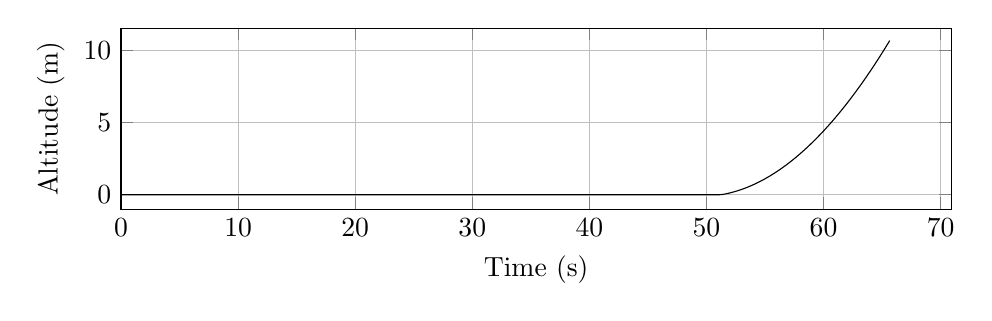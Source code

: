 %Altitude_evolution
\begin{tikzpicture}

\begin{axis}[
width=\textwidth,
height=0.32\textwidth,
scaled ticks=false, tick label style={/pgf/number format/fixed},
xmin=0.0,
xmax=70.908,
xlabel={Time (s)},
xmajorgrids,
ymin=-1.0,
ymax=11.521,
ylabel={Altitude (m)},
ymajorgrids,
legend style={at={(1.03,0.5)},anchor=west,draw=black,fill=white,legend cell align=left}
]

\addplot [
color=black,
solid
]
table[row sep=crcr]{
10.0E-5	0.0\\
4.717E-4	0.0\\
0.001	0.0\\
0.003	0.0\\
0.006	0.0\\
0.011	0.0\\
0.017	0.0\\
0.022	0.0\\
0.028	0.0\\
0.034	0.0\\
0.04	0.0\\
0.046	0.0\\
0.052	0.0\\
0.058	0.0\\
0.064	0.0\\
0.07	0.0\\
0.076	0.0\\
0.082	0.0\\
0.088	0.0\\
0.094	0.0\\
0.099	0.0\\
0.105	0.0\\
0.111	0.0\\
0.117	0.0\\
0.123	0.0\\
0.129	0.0\\
0.135	0.0\\
0.141	0.0\\
0.148	0.0\\
0.153	0.0\\
0.16	0.0\\
0.166	0.0\\
0.172	0.0\\
0.178	0.0\\
0.184	0.0\\
0.19	0.0\\
0.196	0.0\\
0.202	0.0\\
0.208	0.0\\
0.214	0.0\\
0.22	0.0\\
0.226	0.0\\
0.232	0.0\\
0.238	0.0\\
0.245	0.0\\
0.251	0.0\\
0.257	0.0\\
0.263	0.0\\
0.269	0.0\\
0.275	0.0\\
0.281	0.0\\
0.287	0.0\\
0.294	0.0\\
0.3	0.0\\
0.306	0.0\\
0.312	0.0\\
0.318	0.0\\
0.324	0.0\\
0.33	0.0\\
0.336	0.0\\
0.343	0.0\\
0.349	0.0\\
0.355	0.0\\
0.361	0.0\\
0.368	0.0\\
0.374	0.0\\
0.38	0.0\\
0.386	0.0\\
0.392	0.0\\
0.399	0.0\\
0.405	0.0\\
0.411	0.0\\
0.418	0.0\\
0.424	0.0\\
0.43	0.0\\
0.436	0.0\\
0.442	0.0\\
0.449	0.0\\
0.455	0.0\\
0.461	0.0\\
0.468	0.0\\
0.474	0.0\\
0.48	0.0\\
0.487	0.0\\
0.493	0.0\\
0.499	0.0\\
0.505	0.0\\
0.512	0.0\\
0.518	0.0\\
0.525	0.0\\
0.531	0.0\\
0.537	0.0\\
0.544	0.0\\
0.55	0.0\\
0.557	0.0\\
0.563	0.0\\
0.57	0.0\\
0.576	0.0\\
0.583	0.0\\
0.589	0.0\\
0.595	0.0\\
0.602	0.0\\
0.609	0.0\\
0.615	0.0\\
0.622	0.0\\
0.628	0.0\\
0.634	0.0\\
0.641	0.0\\
0.647	0.0\\
0.654	0.0\\
0.661	0.0\\
0.667	0.0\\
0.674	0.0\\
0.68	0.0\\
0.687	0.0\\
0.694	0.0\\
0.7	0.0\\
0.707	0.0\\
0.714	0.0\\
0.72	0.0\\
0.727	0.0\\
0.734	0.0\\
0.74	0.0\\
0.747	0.0\\
0.754	0.0\\
0.761	0.0\\
0.767	0.0\\
0.774	0.0\\
0.781	0.0\\
0.788	0.0\\
0.794	0.0\\
0.801	0.0\\
0.808	0.0\\
0.815	0.0\\
0.822	0.0\\
0.829	0.0\\
0.836	0.0\\
0.842	0.0\\
0.849	0.0\\
0.856	0.0\\
0.863	0.0\\
0.87	0.0\\
0.877	0.0\\
0.883	0.0\\
0.89	0.0\\
0.897	0.0\\
0.904	0.0\\
0.911	0.0\\
0.918	0.0\\
0.925	0.0\\
0.932	0.0\\
0.939	0.0\\
0.946	0.0\\
0.953	0.0\\
0.96	0.0\\
0.967	0.0\\
0.974	0.0\\
0.981	0.0\\
0.988	0.0\\
0.995	0.0\\
1.002	0.0\\
1.01	0.0\\
1.017	0.0\\
1.024	0.0\\
1.031	0.0\\
1.039	0.0\\
1.045	0.0\\
1.052	0.0\\
1.06	0.0\\
1.067	0.0\\
1.074	0.0\\
1.081	0.0\\
1.088	0.0\\
1.095	0.0\\
1.103	0.0\\
1.11	0.0\\
1.117	0.0\\
1.124	0.0\\
1.132	0.0\\
1.139	0.0\\
1.147	0.0\\
1.154	0.0\\
1.161	0.0\\
1.169	0.0\\
1.176	0.0\\
1.184	0.0\\
1.191	0.0\\
1.199	0.0\\
1.206	0.0\\
1.214	0.0\\
1.221	0.0\\
1.228	0.0\\
1.236	0.0\\
1.243	0.0\\
1.251	0.0\\
1.259	0.0\\
1.266	0.0\\
1.274	0.0\\
1.281	0.0\\
1.289	0.0\\
1.297	0.0\\
1.305	0.0\\
1.312	0.0\\
1.32	0.0\\
1.328	0.0\\
1.335	0.0\\
1.343	0.0\\
1.351	0.0\\
1.359	0.0\\
1.366	0.0\\
1.374	0.0\\
1.382	0.0\\
1.389	0.0\\
1.397	0.0\\
1.405	0.0\\
1.413	0.0\\
1.421	0.0\\
1.428	0.0\\
1.436	0.0\\
1.444	0.0\\
1.452	0.0\\
1.46	0.0\\
1.468	0.0\\
1.475	0.0\\
1.483	0.0\\
1.491	0.0\\
1.499	0.0\\
1.507	0.0\\
1.515	0.0\\
1.523	0.0\\
1.531	0.0\\
1.539	0.0\\
1.547	0.0\\
1.555	0.0\\
1.563	0.0\\
1.571	0.0\\
1.58	0.0\\
1.588	0.0\\
1.596	0.0\\
1.604	0.0\\
1.612	0.0\\
1.62	0.0\\
1.628	0.0\\
1.636	0.0\\
1.645	0.0\\
1.653	0.0\\
1.661	0.0\\
1.67	0.0\\
1.678	0.0\\
1.686	0.0\\
1.695	0.0\\
1.703	0.0\\
1.711	0.0\\
1.72	0.0\\
1.728	0.0\\
1.736	0.0\\
1.745	0.0\\
1.753	0.0\\
1.761	0.0\\
1.77	0.0\\
1.778	0.0\\
1.787	0.0\\
1.795	0.0\\
1.804	0.0\\
1.812	0.0\\
1.821	0.0\\
1.829	0.0\\
1.838	0.0\\
1.846	0.0\\
1.855	0.0\\
1.864	0.0\\
1.872	0.0\\
1.881	0.0\\
1.889	0.0\\
1.898	0.0\\
1.907	0.0\\
1.915	0.0\\
1.924	0.0\\
1.932	0.0\\
1.941	0.0\\
1.95	0.0\\
1.958	0.0\\
1.967	0.0\\
1.976	0.0\\
1.984	0.0\\
1.993	0.0\\
2.002	0.0\\
2.011	0.0\\
2.02	0.0\\
2.029	0.0\\
2.037	0.0\\
2.046	0.0\\
2.055	0.0\\
2.064	0.0\\
2.073	0.0\\
2.082	0.0\\
2.091	0.0\\
2.099	0.0\\
2.108	0.0\\
2.117	0.0\\
2.126	0.0\\
2.135	0.0\\
2.144	0.0\\
2.153	0.0\\
2.162	0.0\\
2.171	0.0\\
2.18	0.0\\
2.19	0.0\\
2.199	0.0\\
2.208	0.0\\
2.217	0.0\\
2.226	0.0\\
2.235	0.0\\
2.244	0.0\\
2.253	0.0\\
2.263	0.0\\
2.272	0.0\\
2.281	0.0\\
2.29	0.0\\
2.299	0.0\\
2.309	0.0\\
2.318	0.0\\
2.327	0.0\\
2.337	0.0\\
2.346	0.0\\
2.355	0.0\\
2.365	0.0\\
2.374	0.0\\
2.384	0.0\\
2.393	0.0\\
2.403	0.0\\
2.412	0.0\\
2.422	0.0\\
2.431	0.0\\
2.441	0.0\\
2.45	0.0\\
2.46	0.0\\
2.469	0.0\\
2.479	0.0\\
2.488	0.0\\
2.498	0.0\\
2.508	0.0\\
2.517	0.0\\
2.527	0.0\\
2.537	0.0\\
2.546	0.0\\
2.556	0.0\\
2.566	0.0\\
2.575	0.0\\
2.585	0.0\\
2.595	0.0\\
2.604	0.0\\
2.614	0.0\\
2.624	0.0\\
2.634	0.0\\
2.643	0.0\\
2.653	0.0\\
2.663	0.0\\
2.673	0.0\\
2.683	0.0\\
2.693	0.0\\
2.703	0.0\\
2.713	0.0\\
2.723	0.0\\
2.733	0.0\\
2.742	0.0\\
2.752	0.0\\
2.762	0.0\\
2.772	0.0\\
2.782	0.0\\
2.792	0.0\\
2.803	0.0\\
2.813	0.0\\
2.823	0.0\\
2.833	0.0\\
2.843	0.0\\
2.853	0.0\\
2.864	0.0\\
2.874	0.0\\
2.884	0.0\\
2.894	0.0\\
2.904	0.0\\
2.915	0.0\\
2.925	0.0\\
2.935	0.0\\
2.945	0.0\\
2.955	0.0\\
2.966	0.0\\
2.976	0.0\\
2.986	0.0\\
2.997	0.0\\
3.007	0.0\\
3.017	0.0\\
3.028	0.0\\
3.038	0.0\\
3.048	0.0\\
3.059	0.0\\
3.069	0.0\\
3.08	0.0\\
3.09	0.0\\
3.1	0.0\\
3.111	0.0\\
3.121	0.0\\
3.132	0.0\\
3.142	0.0\\
3.153	0.0\\
3.163	0.0\\
3.174	0.0\\
3.184	0.0\\
3.195	0.0\\
3.206	0.0\\
3.217	0.0\\
3.227	0.0\\
3.238	0.0\\
3.249	0.0\\
3.26	0.0\\
3.27	0.0\\
3.281	0.0\\
3.292	0.0\\
3.302	0.0\\
3.313	0.0\\
3.324	0.0\\
3.335	0.0\\
3.346	0.0\\
3.357	0.0\\
3.367	0.0\\
3.378	0.0\\
3.389	0.0\\
3.4	0.0\\
3.411	0.0\\
3.421	0.0\\
3.432	0.0\\
3.443	0.0\\
3.454	0.0\\
3.465	0.0\\
3.476	0.0\\
3.487	0.0\\
3.498	0.0\\
3.509	0.0\\
3.52	0.0\\
3.532	0.0\\
3.543	0.0\\
3.554	0.0\\
3.565	0.0\\
3.576	0.0\\
3.587	0.0\\
3.598	0.0\\
3.61	0.0\\
3.621	0.0\\
3.632	0.0\\
3.643	0.0\\
3.655	0.0\\
3.666	0.0\\
3.678	0.0\\
3.689	0.0\\
3.7	0.0\\
3.712	0.0\\
3.723	0.0\\
3.734	0.0\\
3.746	0.0\\
3.757	0.0\\
3.768	0.0\\
3.78	0.0\\
3.791	0.0\\
3.803	0.0\\
3.814	0.0\\
3.826	0.0\\
3.837	0.0\\
3.849	0.0\\
3.86	0.0\\
3.872	0.0\\
3.883	0.0\\
3.895	0.0\\
3.907	0.0\\
3.918	0.0\\
3.93	0.0\\
3.941	0.0\\
3.953	0.0\\
3.964	0.0\\
3.976	0.0\\
3.987	0.0\\
3.999	0.0\\
4.01	0.0\\
4.022	0.0\\
4.033	0.0\\
4.045	0.0\\
4.057	0.0\\
4.068	0.0\\
4.08	0.0\\
4.092	0.0\\
4.104	0.0\\
4.115	0.0\\
4.127	0.0\\
4.139	0.0\\
4.15	0.0\\
4.162	0.0\\
4.174	0.0\\
4.186	0.0\\
4.197	0.0\\
4.209	0.0\\
4.221	0.0\\
4.232	0.0\\
4.244	0.0\\
4.256	0.0\\
4.268	0.0\\
4.279	0.0\\
4.291	0.0\\
4.303	0.0\\
4.315	0.0\\
4.327	0.0\\
4.338	0.0\\
4.35	0.0\\
4.362	0.0\\
4.374	0.0\\
4.385	0.0\\
4.397	0.0\\
4.4	0.0\\
4.401	0.0\\
4.402	0.0\\
4.404	0.0\\
4.405	0.0\\
4.405	0.0\\
4.405	0.0\\
4.405	0.0\\
4.405	0.0\\
4.406	0.0\\
4.408	0.0\\
4.414	0.0\\
4.425	0.0\\
4.436	0.0\\
4.447	0.0\\
4.458	0.0\\
4.469	0.0\\
4.48	0.0\\
4.491	0.0\\
4.502	0.0\\
4.513	0.0\\
4.524	0.0\\
4.535	0.0\\
4.547	0.0\\
4.558	0.0\\
4.569	0.0\\
4.58	0.0\\
4.591	0.0\\
4.603	0.0\\
4.614	0.0\\
4.625	0.0\\
4.637	0.0\\
4.648	0.0\\
4.659	0.0\\
4.671	0.0\\
4.682	0.0\\
4.693	0.0\\
4.705	0.0\\
4.716	0.0\\
4.728	0.0\\
4.739	0.0\\
4.751	0.0\\
4.762	0.0\\
4.773	0.0\\
4.785	0.0\\
4.796	0.0\\
4.808	0.0\\
4.82	0.0\\
4.831	0.0\\
4.843	0.0\\
4.854	0.0\\
4.866	0.0\\
4.878	0.0\\
4.889	0.0\\
4.901	0.0\\
4.913	0.0\\
4.924	0.0\\
4.936	0.0\\
4.948	0.0\\
4.96	0.0\\
4.972	0.0\\
4.983	0.0\\
4.995	0.0\\
5.007	0.0\\
5.019	0.0\\
5.031	0.0\\
5.042	0.0\\
5.054	0.0\\
5.066	0.0\\
5.078	0.0\\
5.09	0.0\\
5.102	0.0\\
5.114	0.0\\
5.126	0.0\\
5.138	0.0\\
5.15	0.0\\
5.162	0.0\\
5.174	0.0\\
5.186	0.0\\
5.198	0.0\\
5.21	0.0\\
5.222	0.0\\
5.234	0.0\\
5.245	0.0\\
5.257	0.0\\
5.269	0.0\\
5.282	0.0\\
5.294	0.0\\
5.306	0.0\\
5.318	0.0\\
5.33	0.0\\
5.342	0.0\\
5.354	0.0\\
5.366	0.0\\
5.378	0.0\\
5.39	0.0\\
5.402	0.0\\
5.415	0.0\\
5.427	0.0\\
5.439	0.0\\
5.451	0.0\\
5.463	0.0\\
5.475	0.0\\
5.487	0.0\\
5.5	0.0\\
5.512	0.0\\
5.524	0.0\\
5.536	0.0\\
5.548	0.0\\
5.56	0.0\\
5.573	0.0\\
5.585	0.0\\
5.597	0.0\\
5.609	0.0\\
5.622	0.0\\
5.634	0.0\\
5.646	0.0\\
5.658	0.0\\
5.67	0.0\\
5.683	0.0\\
5.695	0.0\\
5.707	0.0\\
5.719	0.0\\
5.732	0.0\\
5.744	0.0\\
5.756	0.0\\
5.768	0.0\\
5.781	0.0\\
5.793	0.0\\
5.805	0.0\\
5.817	0.0\\
5.83	0.0\\
5.842	0.0\\
5.854	0.0\\
5.866	0.0\\
5.879	0.0\\
5.891	0.0\\
5.903	0.0\\
5.915	0.0\\
5.928	0.0\\
5.94	0.0\\
5.953	0.0\\
5.965	0.0\\
5.977	0.0\\
5.99	0.0\\
6.002	0.0\\
6.014	0.0\\
6.027	0.0\\
6.039	0.0\\
6.051	0.0\\
6.064	0.0\\
6.076	0.0\\
6.088	0.0\\
6.101	0.0\\
6.113	0.0\\
6.126	0.0\\
6.138	0.0\\
6.15	0.0\\
6.163	0.0\\
6.175	0.0\\
6.188	0.0\\
6.2	0.0\\
6.212	0.0\\
6.225	0.0\\
6.237	0.0\\
6.25	0.0\\
6.262	0.0\\
6.274	0.0\\
6.287	0.0\\
6.299	0.0\\
6.312	0.0\\
6.324	0.0\\
6.337	0.0\\
6.349	0.0\\
6.362	0.0\\
6.374	0.0\\
6.387	0.0\\
6.399	0.0\\
6.412	0.0\\
6.424	0.0\\
6.437	0.0\\
6.449	0.0\\
6.462	0.0\\
6.474	0.0\\
6.487	0.0\\
6.5	0.0\\
6.512	0.0\\
6.525	0.0\\
6.538	0.0\\
6.55	0.0\\
6.563	0.0\\
6.576	0.0\\
6.588	0.0\\
6.601	0.0\\
6.614	0.0\\
6.626	0.0\\
6.639	0.0\\
6.652	0.0\\
6.664	0.0\\
6.677	0.0\\
6.69	0.0\\
6.703	0.0\\
6.716	0.0\\
6.728	0.0\\
6.741	0.0\\
6.754	0.0\\
6.767	0.0\\
6.779	0.0\\
6.792	0.0\\
6.805	0.0\\
6.818	0.0\\
6.831	0.0\\
6.844	0.0\\
6.856	0.0\\
6.869	0.0\\
6.882	0.0\\
6.895	0.0\\
6.908	0.0\\
6.921	0.0\\
6.933	0.0\\
6.946	0.0\\
6.96	0.0\\
6.972	0.0\\
6.986	0.0\\
6.999	0.0\\
7.012	0.0\\
7.025	0.0\\
7.038	0.0\\
7.051	0.0\\
7.064	0.0\\
7.077	0.0\\
7.09	0.0\\
7.103	0.0\\
7.116	0.0\\
7.129	0.0\\
7.143	0.0\\
7.156	0.0\\
7.169	0.0\\
7.182	0.0\\
7.195	0.0\\
7.209	0.0\\
7.222	0.0\\
7.235	0.0\\
7.249	0.0\\
7.262	0.0\\
7.275	0.0\\
7.289	0.0\\
7.302	0.0\\
7.315	0.0\\
7.329	0.0\\
7.342	0.0\\
7.356	0.0\\
7.369	0.0\\
7.383	0.0\\
7.396	0.0\\
7.41	0.0\\
7.423	0.0\\
7.437	0.0\\
7.45	0.0\\
7.463	0.0\\
7.477	0.0\\
7.491	0.0\\
7.505	0.0\\
7.518	0.0\\
7.532	0.0\\
7.546	0.0\\
7.56	0.0\\
7.573	0.0\\
7.587	0.0\\
7.601	0.0\\
7.615	0.0\\
7.629	0.0\\
7.643	0.0\\
7.656	0.0\\
7.67	0.0\\
7.684	0.0\\
7.698	0.0\\
7.713	0.0\\
7.727	0.0\\
7.741	0.0\\
7.755	0.0\\
7.769	0.0\\
7.783	0.0\\
7.797	0.0\\
7.811	0.0\\
7.826	0.0\\
7.84	0.0\\
7.854	0.0\\
7.869	0.0\\
7.883	0.0\\
7.898	0.0\\
7.912	0.0\\
7.927	0.0\\
7.941	0.0\\
7.956	0.0\\
7.97	0.0\\
7.985	0.0\\
7.999	0.0\\
8.014	0.0\\
8.029	0.0\\
8.043	0.0\\
8.058	0.0\\
8.073	0.0\\
8.088	0.0\\
8.103	0.0\\
8.118	0.0\\
8.133	0.0\\
8.148	0.0\\
8.162	0.0\\
8.178	0.0\\
8.193	0.0\\
8.208	0.0\\
8.223	0.0\\
8.238	0.0\\
8.253	0.0\\
8.268	0.0\\
8.283	0.0\\
8.299	0.0\\
8.314	0.0\\
8.329	0.0\\
8.344	0.0\\
8.36	0.0\\
8.376	0.0\\
8.391	0.0\\
8.406	0.0\\
8.422	0.0\\
8.437	0.0\\
8.452	0.0\\
8.468	0.0\\
8.483	0.0\\
8.499	0.0\\
8.514	0.0\\
8.53	0.0\\
8.545	0.0\\
8.561	0.0\\
8.576	0.0\\
8.591	0.0\\
8.607	0.0\\
8.622	0.0\\
8.637	0.0\\
8.653	0.0\\
8.668	0.0\\
8.683	0.0\\
8.699	0.0\\
8.714	0.0\\
8.729	0.0\\
8.744	0.0\\
8.76	0.0\\
8.775	0.0\\
8.79	0.0\\
8.805	0.0\\
8.82	0.0\\
8.835	0.0\\
8.85	0.0\\
8.865	0.0\\
8.88	0.0\\
8.895	0.0\\
8.91	0.0\\
8.925	0.0\\
8.939	0.0\\
8.954	0.0\\
8.969	0.0\\
8.984	0.0\\
8.998	0.0\\
9.013	0.0\\
9.027	0.0\\
9.042	0.0\\
9.056	0.0\\
9.057	0.0\\
9.057	0.0\\
9.058	0.0\\
9.058	0.0\\
9.058	0.0\\
9.059	0.0\\
9.06	0.0\\
9.061	0.0\\
9.067	0.0\\
9.079	0.0\\
9.092	0.0\\
9.105	0.0\\
9.118	0.0\\
9.131	0.0\\
9.144	0.0\\
9.157	0.0\\
9.171	0.0\\
9.184	0.0\\
9.197	0.0\\
9.211	0.0\\
9.224	0.0\\
9.238	0.0\\
9.251	0.0\\
9.265	0.0\\
9.279	0.0\\
9.292	0.0\\
9.306	0.0\\
9.32	0.0\\
9.334	0.0\\
9.348	0.0\\
9.362	0.0\\
9.376	0.0\\
9.39	0.0\\
9.404	0.0\\
9.418	0.0\\
9.433	0.0\\
9.447	0.0\\
9.461	0.0\\
9.476	0.0\\
9.49	0.0\\
9.505	0.0\\
9.519	0.0\\
9.534	0.0\\
9.548	0.0\\
9.563	0.0\\
9.578	0.0\\
9.592	0.0\\
9.607	0.0\\
9.622	0.0\\
9.637	0.0\\
9.652	0.0\\
9.667	0.0\\
9.682	0.0\\
9.697	0.0\\
9.712	0.0\\
9.727	0.0\\
9.742	0.0\\
9.757	0.0\\
9.772	0.0\\
9.787	0.0\\
9.802	0.0\\
9.817	0.0\\
9.832	0.0\\
9.847	0.0\\
9.862	0.0\\
9.877	0.0\\
9.892	0.0\\
9.907	0.0\\
9.922	0.0\\
9.937	0.0\\
9.952	0.0\\
9.967	0.0\\
9.982	0.0\\
9.997	0.0\\
10.012	0.0\\
10.027	0.0\\
10.042	0.0\\
10.057	0.0\\
10.071	0.0\\
10.086	0.0\\
10.101	0.0\\
10.116	0.0\\
10.131	0.0\\
10.145	0.0\\
10.16	0.0\\
10.175	0.0\\
10.189	0.0\\
10.204	0.0\\
10.218	0.0\\
10.233	0.0\\
10.247	0.0\\
10.262	0.0\\
10.277	0.0\\
10.291	0.0\\
10.306	0.0\\
10.32	0.0\\
10.334	0.0\\
10.349	0.0\\
10.363	0.0\\
10.378	0.0\\
10.392	0.0\\
10.406	0.0\\
10.421	0.0\\
10.435	0.0\\
10.45	0.0\\
10.464	0.0\\
10.478	0.0\\
10.493	0.0\\
10.507	0.0\\
10.521	0.0\\
10.535	0.0\\
10.549	0.0\\
10.564	0.0\\
10.578	0.0\\
10.592	0.0\\
10.606	0.0\\
10.62	0.0\\
10.634	0.0\\
10.648	0.0\\
10.662	0.0\\
10.676	0.0\\
10.69	0.0\\
10.704	0.0\\
10.718	0.0\\
10.732	0.0\\
10.747	0.0\\
10.761	0.0\\
10.774	0.0\\
10.788	0.0\\
10.802	0.0\\
10.816	0.0\\
10.83	0.0\\
10.844	0.0\\
10.858	0.0\\
10.872	0.0\\
10.886	0.0\\
10.9	0.0\\
10.914	0.0\\
10.928	0.0\\
10.942	0.0\\
10.956	0.0\\
10.97	0.0\\
10.984	0.0\\
10.997	0.0\\
11.011	0.0\\
11.025	0.0\\
11.039	0.0\\
11.053	0.0\\
11.067	0.0\\
11.081	0.0\\
11.095	0.0\\
11.108	0.0\\
11.122	0.0\\
11.136	0.0\\
11.15	0.0\\
11.164	0.0\\
11.178	0.0\\
11.192	0.0\\
11.206	0.0\\
11.22	0.0\\
11.233	0.0\\
11.247	0.0\\
11.261	0.0\\
11.275	0.0\\
11.289	0.0\\
11.303	0.0\\
11.317	0.0\\
11.331	0.0\\
11.345	0.0\\
11.359	0.0\\
11.372	0.0\\
11.386	0.0\\
11.4	0.0\\
11.414	0.0\\
11.428	0.0\\
11.442	0.0\\
11.456	0.0\\
11.47	0.0\\
11.484	0.0\\
11.498	0.0\\
11.512	0.0\\
11.526	0.0\\
11.54	0.0\\
11.554	0.0\\
11.568	0.0\\
11.582	0.0\\
11.596	0.0\\
11.61	0.0\\
11.624	0.0\\
11.638	0.0\\
11.652	0.0\\
11.666	0.0\\
11.68	0.0\\
11.694	0.0\\
11.708	0.0\\
11.723	0.0\\
11.737	0.0\\
11.751	0.0\\
11.765	0.0\\
11.779	0.0\\
11.793	0.0\\
11.797	0.0\\
11.807	0.0\\
11.822	0.0\\
11.85	0.0\\
11.879	0.0\\
11.908	0.0\\
11.937	0.0\\
11.967	0.0\\
11.996	0.0\\
12.025	0.0\\
12.055	0.0\\
12.084	0.0\\
12.114	0.0\\
12.143	0.0\\
12.172	0.0\\
12.202	0.0\\
12.232	0.0\\
12.261	0.0\\
12.291	0.0\\
12.321	0.0\\
12.351	0.0\\
12.381	0.0\\
12.411	0.0\\
12.441	0.0\\
12.471	0.0\\
12.501	0.0\\
12.531	0.0\\
12.561	0.0\\
12.591	0.0\\
12.621	0.0\\
12.651	0.0\\
12.681	0.0\\
12.712	0.0\\
12.742	0.0\\
12.772	0.0\\
12.803	0.0\\
12.834	0.0\\
12.864	0.0\\
12.895	0.0\\
12.926	0.0\\
12.956	0.0\\
12.987	0.0\\
13.017	0.0\\
13.048	0.0\\
13.079	0.0\\
13.11	0.0\\
13.141	0.0\\
13.172	0.0\\
13.203	0.0\\
13.234	0.0\\
13.265	0.0\\
13.296	0.0\\
13.327	0.0\\
13.359	0.0\\
13.391	0.0\\
13.422	0.0\\
13.454	0.0\\
13.485	0.0\\
13.517	0.0\\
13.548	0.0\\
13.581	0.0\\
13.612	0.0\\
13.644	0.0\\
13.676	0.0\\
13.709	0.0\\
13.741	0.0\\
13.773	0.0\\
13.805	0.0\\
13.837	0.0\\
13.869	0.0\\
13.902	0.0\\
13.934	0.0\\
13.966	0.0\\
13.999	0.0\\
14.032	0.0\\
14.065	0.0\\
14.098	0.0\\
14.131	0.0\\
14.164	0.0\\
14.197	0.0\\
14.231	0.0\\
14.264	0.0\\
14.297	0.0\\
14.331	0.0\\
14.365	0.0\\
14.398	0.0\\
14.433	0.0\\
14.467	0.0\\
14.501	0.0\\
14.534	0.0\\
14.568	0.0\\
14.603	0.0\\
14.637	0.0\\
14.672	0.0\\
14.707	0.0\\
14.741	0.0\\
14.776	0.0\\
14.811	0.0\\
14.846	0.0\\
14.881	0.0\\
14.916	0.0\\
14.951	0.0\\
14.986	0.0\\
15.022	0.0\\
15.059	0.0\\
15.094	0.0\\
15.13	0.0\\
15.166	0.0\\
15.203	0.0\\
15.239	0.0\\
15.275	0.0\\
15.312	0.0\\
15.349	0.0\\
15.386	0.0\\
15.423	0.0\\
15.46	0.0\\
15.499	0.0\\
15.536	0.0\\
15.573	0.0\\
15.611	0.0\\
15.649	0.0\\
15.686	0.0\\
15.724	0.0\\
15.762	0.0\\
15.8	0.0\\
15.838	0.0\\
15.876	0.0\\
15.915	0.0\\
15.953	0.0\\
15.991	0.0\\
16.03	0.0\\
16.068	0.0\\
16.106	0.0\\
16.145	0.0\\
16.184	0.0\\
16.222	0.0\\
16.26	0.0\\
16.299	0.0\\
16.337	0.0\\
16.375	0.0\\
16.414	0.0\\
16.452	0.0\\
16.489	0.0\\
16.528	0.0\\
16.565	0.0\\
16.603	0.0\\
16.641	0.0\\
16.678	0.0\\
16.716	0.0\\
16.753	0.0\\
16.79	0.0\\
16.826	0.0\\
16.863	0.0\\
16.899	0.0\\
16.935	0.0\\
16.971	0.0\\
17.007	0.0\\
17.043	0.0\\
17.079	0.0\\
17.115	0.0\\
17.15	0.0\\
17.157	0.0\\
17.162	0.0\\
17.165	0.0\\
17.166	0.0\\
17.167	0.0\\
17.168	0.0\\
17.17	0.0\\
17.17	0.0\\
17.171	0.0\\
17.171	0.0\\
17.172	0.0\\
17.177	0.0\\
17.19	0.0\\
17.216	0.0\\
17.246	0.0\\
17.277	0.0\\
17.308	0.0\\
17.339	0.0\\
17.37	0.0\\
17.401	0.0\\
17.432	0.0\\
17.464	0.0\\
17.496	0.0\\
17.527	0.0\\
17.559	0.0\\
17.592	0.0\\
17.624	0.0\\
17.656	0.0\\
17.688	0.0\\
17.721	0.0\\
17.754	0.0\\
17.786	0.0\\
17.819	0.0\\
17.853	0.0\\
17.886	0.0\\
17.919	0.0\\
17.953	0.0\\
17.987	0.0\\
18.021	0.0\\
18.055	0.0\\
18.089	0.0\\
18.124	0.0\\
18.158	0.0\\
18.193	0.0\\
18.228	0.0\\
18.263	0.0\\
18.298	0.0\\
18.334	0.0\\
18.369	0.0\\
18.404	0.0\\
18.44	0.0\\
18.475	0.0\\
18.511	0.0\\
18.547	0.0\\
18.583	0.0\\
18.619	0.0\\
18.655	0.0\\
18.691	0.0\\
18.727	0.0\\
18.763	0.0\\
18.798	0.0\\
18.834	0.0\\
18.87	0.0\\
18.905	0.0\\
18.941	0.0\\
18.977	0.0\\
19.013	0.0\\
19.048	0.0\\
19.084	0.0\\
19.119	0.0\\
19.154	0.0\\
19.189	0.0\\
19.225	0.0\\
19.26	0.0\\
19.294	0.0\\
19.329	0.0\\
19.364	0.0\\
19.399	0.0\\
19.434	0.0\\
19.468	0.0\\
19.502	0.0\\
19.537	0.0\\
19.571	0.0\\
19.605	0.0\\
19.639	0.0\\
19.673	0.0\\
19.707	0.0\\
19.74	0.0\\
19.774	0.0\\
19.807	0.0\\
19.841	0.0\\
19.874	0.0\\
19.907	0.0\\
19.941	0.0\\
19.974	0.0\\
20.007	0.0\\
20.04	0.0\\
20.073	0.0\\
20.106	0.0\\
20.139	0.0\\
20.171	0.0\\
20.204	0.0\\
20.236	0.0\\
20.269	0.0\\
20.302	0.0\\
20.334	0.0\\
20.367	0.0\\
20.399	0.0\\
20.432	0.0\\
20.464	0.0\\
20.496	0.0\\
20.529	0.0\\
20.561	0.0\\
20.593	0.0\\
20.625	0.0\\
20.657	0.0\\
20.689	0.0\\
20.721	0.0\\
20.753	0.0\\
20.785	0.0\\
20.816	0.0\\
20.848	0.0\\
20.88	0.0\\
20.912	0.0\\
20.944	0.0\\
20.975	0.0\\
21.007	0.0\\
21.038	0.0\\
21.07	0.0\\
21.102	0.0\\
21.133	0.0\\
21.164	0.0\\
21.196	0.0\\
21.228	0.0\\
21.259	0.0\\
21.291	0.0\\
21.322	0.0\\
21.353	0.0\\
21.385	0.0\\
21.416	0.0\\
21.447	0.0\\
21.478	0.0\\
21.51	0.0\\
21.541	0.0\\
21.572	0.0\\
21.604	0.0\\
21.635	0.0\\
21.666	0.0\\
21.697	0.0\\
21.728	0.0\\
21.76	0.0\\
21.791	0.0\\
21.822	0.0\\
21.853	0.0\\
21.884	0.0\\
21.916	0.0\\
21.947	0.0\\
21.978	0.0\\
22.009	0.0\\
22.04	0.0\\
22.071	0.0\\
22.102	0.0\\
22.133	0.0\\
22.164	0.0\\
22.195	0.0\\
22.226	0.0\\
22.258	0.0\\
22.289	0.0\\
22.32	0.0\\
22.351	0.0\\
22.382	0.0\\
22.413	0.0\\
22.444	0.0\\
22.475	0.0\\
22.506	0.0\\
22.538	0.0\\
22.569	0.0\\
22.6	0.0\\
22.631	0.0\\
22.662	0.0\\
22.693	0.0\\
22.724	0.0\\
22.755	0.0\\
22.787	0.0\\
22.818	0.0\\
22.849	0.0\\
22.88	0.0\\
22.912	0.0\\
22.943	0.0\\
22.974	0.0\\
23.005	0.0\\
23.036	0.0\\
23.068	0.0\\
23.099	0.0\\
23.13	0.0\\
23.162	0.0\\
23.193	0.0\\
23.224	0.0\\
23.256	0.0\\
23.287	0.0\\
23.319	0.0\\
23.35	0.0\\
23.381	0.0\\
23.413	0.0\\
23.444	0.0\\
23.476	0.0\\
23.507	0.0\\
23.539	0.0\\
23.57	0.0\\
23.601	0.0\\
23.633	0.0\\
23.665	0.0\\
23.696	0.0\\
23.728	0.0\\
23.759	0.0\\
23.791	0.0\\
23.823	0.0\\
23.854	0.0\\
23.886	0.0\\
23.918	0.0\\
23.95	0.0\\
23.981	0.0\\
24.013	0.0\\
24.045	0.0\\
24.076	0.0\\
24.108	0.0\\
24.14	0.0\\
24.172	0.0\\
24.204	0.0\\
24.236	0.0\\
24.268	0.0\\
24.3	0.0\\
24.332	0.0\\
24.364	0.0\\
24.396	0.0\\
24.429	0.0\\
24.461	0.0\\
24.493	0.0\\
24.525	0.0\\
24.557	0.0\\
24.59	0.0\\
24.622	0.0\\
24.654	0.0\\
24.687	0.0\\
24.719	0.0\\
24.752	0.0\\
24.784	0.0\\
24.817	0.0\\
24.85	0.0\\
24.882	0.0\\
24.915	0.0\\
24.948	0.0\\
24.981	0.0\\
25.013	0.0\\
25.046	0.0\\
25.079	0.0\\
25.112	0.0\\
25.145	0.0\\
25.178	0.0\\
25.211	0.0\\
25.244	0.0\\
25.277	0.0\\
25.311	0.0\\
25.344	0.0\\
25.377	0.0\\
25.41	0.0\\
25.444	0.0\\
25.477	0.0\\
25.51	0.0\\
25.544	0.0\\
25.578	0.0\\
25.611	0.0\\
25.645	0.0\\
25.679	0.0\\
25.712	0.0\\
25.746	0.0\\
25.78	0.0\\
25.814	0.0\\
25.848	0.0\\
25.882	0.0\\
25.916	0.0\\
25.95	0.0\\
25.985	0.0\\
26.019	0.0\\
26.053	0.0\\
26.087	0.0\\
26.122	0.0\\
26.156	0.0\\
26.191	0.0\\
26.226	0.0\\
26.261	0.0\\
26.296	0.0\\
26.33	0.0\\
26.365	0.0\\
26.4	0.0\\
26.436	0.0\\
26.471	0.0\\
26.506	0.0\\
26.541	0.0\\
26.577	0.0\\
26.612	0.0\\
26.648	0.0\\
26.684	0.0\\
26.719	0.0\\
26.755	0.0\\
26.791	0.0\\
26.828	0.0\\
26.864	0.0\\
26.9	0.0\\
26.936	0.0\\
26.973	0.0\\
27.009	0.0\\
27.046	0.0\\
27.083	0.0\\
27.12	0.0\\
27.156	0.0\\
27.194	0.0\\
27.231	0.0\\
27.268	0.0\\
27.306	0.0\\
27.343	0.0\\
27.381	0.0\\
27.419	0.0\\
27.457	0.0\\
27.495	0.0\\
27.533	0.0\\
27.571	0.0\\
27.609	0.0\\
27.648	0.0\\
27.687	0.0\\
27.726	0.0\\
27.765	0.0\\
27.804	0.0\\
27.844	0.0\\
27.883	0.0\\
27.923	0.0\\
27.963	0.0\\
28.003	0.0\\
28.043	0.0\\
28.083	0.0\\
28.124	0.0\\
28.165	0.0\\
28.206	0.0\\
28.247	0.0\\
28.289	0.0\\
28.331	0.0\\
28.373	0.0\\
28.415	0.0\\
28.458	0.0\\
28.501	0.0\\
28.544	0.0\\
28.588	0.0\\
28.632	0.0\\
28.676	0.0\\
28.721	0.0\\
28.766	0.0\\
28.812	0.0\\
28.858	0.0\\
28.904	0.0\\
28.951	0.0\\
28.998	0.0\\
29.046	0.0\\
29.094	0.0\\
29.143	0.0\\
29.193	0.0\\
29.242	0.0\\
29.293	0.0\\
29.344	0.0\\
29.395	0.0\\
29.447	0.0\\
29.498	0.0\\
29.55	0.0\\
29.601	0.0\\
29.653	0.0\\
29.703	0.0\\
29.753	0.0\\
29.803	0.0\\
29.852	0.0\\
29.901	0.0\\
29.949	0.0\\
29.997	0.0\\
30.044	0.0\\
30.09	0.0\\
30.136	0.0\\
30.182	0.0\\
30.227	0.0\\
30.272	0.0\\
30.316	0.0\\
30.36	0.0\\
30.404	0.0\\
30.447	0.0\\
30.49	0.0\\
30.533	0.0\\
30.575	0.0\\
30.617	0.0\\
30.659	0.0\\
30.7	0.0\\
30.742	0.0\\
30.783	0.0\\
30.823	0.0\\
30.864	0.0\\
30.904	0.0\\
30.944	0.0\\
30.984	0.0\\
31.023	0.0\\
31.031	0.0\\
31.037	0.0\\
31.042	0.0\\
31.045	0.0\\
31.048	0.0\\
31.049	0.0\\
31.051	0.0\\
31.052	0.0\\
31.054	0.0\\
31.054	0.0\\
31.054	0.0\\
31.057	0.0\\
31.068	0.0\\
31.105	0.0\\
31.143	0.0\\
31.182	0.0\\
31.22	0.0\\
31.259	0.0\\
31.298	0.0\\
31.338	0.0\\
31.377	0.0\\
31.417	0.0\\
31.457	0.0\\
31.497	0.0\\
31.538	0.0\\
31.579	0.0\\
31.62	0.0\\
31.662	0.0\\
31.704	0.0\\
31.745	0.0\\
31.788	0.0\\
31.83	0.0\\
31.873	0.0\\
31.917	0.0\\
31.96	0.0\\
32.005	0.0\\
32.049	0.0\\
32.094	0.0\\
32.139	0.0\\
32.185	0.0\\
32.231	0.0\\
32.278	0.0\\
32.325	0.0\\
32.372	0.0\\
32.419	0.0\\
32.467	0.0\\
32.515	0.0\\
32.562	0.0\\
32.611	0.0\\
32.659	0.0\\
32.707	0.0\\
32.755	0.0\\
32.802	0.0\\
32.85	0.0\\
32.898	0.0\\
32.945	0.0\\
32.992	0.0\\
33.038	0.0\\
33.085	0.0\\
33.131	0.0\\
33.177	0.0\\
33.223	0.0\\
33.267	0.0\\
33.312	0.0\\
33.357	0.0\\
33.401	0.0\\
33.445	0.0\\
33.488	0.0\\
33.532	0.0\\
33.575	0.0\\
33.618	0.0\\
33.661	0.0\\
33.704	0.0\\
33.746	0.0\\
33.788	0.0\\
33.83	0.0\\
33.872	0.0\\
33.913	0.0\\
33.955	0.0\\
33.996	0.0\\
34.038	0.0\\
34.079	0.0\\
34.12	0.0\\
34.161	0.0\\
34.201	0.0\\
34.242	0.0\\
34.282	0.0\\
34.322	0.0\\
34.362	0.0\\
34.402	0.0\\
34.442	0.0\\
34.482	0.0\\
34.522	0.0\\
34.561	0.0\\
34.601	0.0\\
34.64	0.0\\
34.68	0.0\\
34.719	0.0\\
34.758	0.0\\
34.797	0.0\\
34.836	0.0\\
34.875	0.0\\
34.915	0.0\\
34.954	0.0\\
34.992	0.0\\
35.031	0.0\\
35.07	0.0\\
35.108	0.0\\
35.147	0.0\\
35.185	0.0\\
35.224	0.0\\
35.262	0.0\\
35.301	0.0\\
35.339	0.0\\
35.377	0.0\\
35.415	0.0\\
35.453	0.0\\
35.491	0.0\\
35.529	0.0\\
35.567	0.0\\
35.605	0.0\\
35.643	0.0\\
35.681	0.0\\
35.719	0.0\\
35.757	0.0\\
35.795	0.0\\
35.832	0.0\\
35.87	0.0\\
35.908	0.0\\
35.945	0.0\\
35.983	0.0\\
36.021	0.0\\
36.058	0.0\\
36.096	0.0\\
36.133	0.0\\
36.171	0.0\\
36.208	0.0\\
36.246	0.0\\
36.283	0.0\\
36.321	0.0\\
36.358	0.0\\
36.395	0.0\\
36.433	0.0\\
36.47	0.0\\
36.508	0.0\\
36.545	0.0\\
36.582	0.0\\
36.62	0.0\\
36.657	0.0\\
36.694	0.0\\
36.732	0.0\\
36.769	0.0\\
36.807	0.0\\
36.844	0.0\\
36.881	0.0\\
36.918	0.0\\
36.956	0.0\\
36.993	0.0\\
37.03	0.0\\
37.067	0.0\\
37.104	0.0\\
37.142	0.0\\
37.179	0.0\\
37.216	0.0\\
37.254	0.0\\
37.291	0.0\\
37.328	0.0\\
37.366	0.0\\
37.403	0.0\\
37.44	0.0\\
37.478	0.0\\
37.515	0.0\\
37.552	0.0\\
37.59	0.0\\
37.627	0.0\\
37.664	0.0\\
37.701	0.0\\
37.738	0.0\\
37.776	0.0\\
37.813	0.0\\
37.851	0.0\\
37.888	0.0\\
37.926	0.0\\
37.963	0.0\\
38.0	0.0\\
38.037	0.0\\
38.075	0.0\\
38.112	0.0\\
38.15	0.0\\
38.187	0.0\\
38.224	0.0\\
38.262	0.0\\
38.299	0.0\\
38.337	0.0\\
38.374	0.0\\
38.412	0.0\\
38.449	0.0\\
38.487	0.0\\
38.525	0.0\\
38.563	0.0\\
38.6	0.0\\
38.638	0.0\\
38.676	0.0\\
38.713	0.0\\
38.751	0.0\\
38.789	0.0\\
38.827	0.0\\
38.864	0.0\\
38.902	0.0\\
38.94	0.0\\
38.978	0.0\\
39.016	0.0\\
39.054	0.0\\
39.092	0.0\\
39.13	0.0\\
39.168	0.0\\
39.206	0.0\\
39.244	0.0\\
39.282	0.0\\
39.32	0.0\\
39.358	0.0\\
39.396	0.0\\
39.434	0.0\\
39.473	0.0\\
39.511	0.0\\
39.549	0.0\\
39.587	0.0\\
39.626	0.0\\
39.664	0.0\\
39.703	0.0\\
39.741	0.0\\
39.78	0.0\\
39.818	0.0\\
39.857	0.0\\
39.895	0.0\\
39.934	0.0\\
39.973	0.0\\
40.011	0.0\\
40.05	0.0\\
40.089	0.0\\
40.128	0.0\\
40.166	0.0\\
40.205	0.0\\
40.244	0.0\\
40.283	0.0\\
40.322	0.0\\
40.361	0.0\\
40.4	0.0\\
40.439	0.0\\
40.479	0.0\\
40.518	0.0\\
40.557	0.0\\
40.597	0.0\\
40.636	0.0\\
40.676	0.0\\
40.715	0.0\\
40.755	0.0\\
40.794	0.0\\
40.834	0.0\\
40.874	0.0\\
40.914	0.0\\
40.953	0.0\\
40.993	0.0\\
41.033	0.0\\
41.073	0.0\\
41.114	0.0\\
41.154	0.0\\
41.194	0.0\\
41.234	0.0\\
41.274	0.0\\
41.315	0.0\\
41.355	0.0\\
41.396	0.0\\
41.436	0.0\\
41.476	0.0\\
41.517	0.0\\
41.558	0.0\\
41.598	0.0\\
41.639	0.0\\
41.68	0.0\\
41.721	0.0\\
41.762	0.0\\
41.802	0.0\\
41.843	0.0\\
41.884	0.0\\
41.925	0.0\\
41.967	0.0\\
42.008	0.0\\
42.049	0.0\\
42.091	0.0\\
42.132	0.0\\
42.174	0.0\\
42.216	0.0\\
42.258	0.0\\
42.299	0.0\\
42.341	0.0\\
42.383	0.0\\
42.426	0.0\\
42.468	0.0\\
42.51	0.0\\
42.553	0.0\\
42.595	0.0\\
42.638	0.0\\
42.68	0.0\\
42.723	0.0\\
42.766	0.0\\
42.808	0.0\\
42.851	0.0\\
42.894	0.0\\
42.937	0.0\\
42.981	0.0\\
43.024	0.0\\
43.068	0.0\\
43.111	0.0\\
43.155	0.0\\
43.199	0.0\\
43.243	0.0\\
43.287	0.0\\
43.331	0.0\\
43.375	0.0\\
43.419	0.0\\
43.463	0.0\\
43.508	0.0\\
43.553	0.0\\
43.597	0.0\\
43.642	0.0\\
43.687	0.0\\
43.732	0.0\\
43.777	0.0\\
43.823	0.0\\
43.868	0.0\\
43.914	0.0\\
43.96	0.0\\
44.006	0.0\\
44.052	0.0\\
44.098	0.0\\
44.144	0.0\\
44.191	0.0\\
44.237	0.0\\
44.284	0.0\\
44.331	0.0\\
44.378	0.0\\
44.425	0.0\\
44.472	0.0\\
44.52	0.0\\
44.568	0.0\\
44.616	0.0\\
44.664	0.0\\
44.712	0.0\\
44.761	0.0\\
44.809	0.0\\
44.858	0.0\\
44.908	0.0\\
44.957	0.0\\
45.007	0.0\\
45.057	0.0\\
45.107	0.0\\
45.157	0.0\\
45.208	0.0\\
45.258	0.0\\
45.309	0.0\\
45.361	0.0\\
45.413	0.0\\
45.465	0.0\\
45.518	0.0\\
45.57	0.0\\
45.624	0.0\\
45.677	0.0\\
45.731	0.0\\
45.785	0.0\\
45.84	0.0\\
45.895	0.0\\
45.95	0.0\\
46.006	0.0\\
46.063	0.0\\
46.12	0.0\\
46.177	0.0\\
46.236	0.0\\
46.295	0.0\\
46.355	0.0\\
46.415	0.0\\
46.477	0.0\\
46.54	0.0\\
46.603	0.0\\
46.667	0.0\\
46.733	0.0\\
46.8	0.0\\
46.869	0.0\\
46.939	0.0\\
46.993	0.0\\
47.011	0.0\\
47.084	0.0\\
47.157	0.0\\
47.231	0.0\\
47.304	0.0\\
47.376	0.0\\
47.446	0.0\\
47.515	0.0\\
47.582	0.0\\
47.647	0.0\\
47.711	0.0\\
47.774	0.0\\
47.835	0.0\\
47.896	0.0\\
47.956	0.0\\
48.015	0.0\\
48.073	0.0\\
48.13	0.0\\
48.187	0.0\\
48.243	0.0\\
48.299	0.0\\
48.354	0.0\\
48.408	0.0\\
48.463	0.0\\
48.516	0.0\\
48.57	0.0\\
48.622	0.0\\
48.675	0.0\\
48.726	0.0\\
48.778	0.0\\
48.83	0.0\\
48.881	0.0\\
48.932	0.0\\
48.982	0.0\\
49.032	0.0\\
49.082	0.0\\
49.131	0.0\\
49.133	0.0\\
49.135	0.0\\
49.135	0.0\\
49.136	0.0\\
49.14	0.0\\
49.151	0.0\\
49.194	0.0\\
49.245	0.0\\
49.296	0.0\\
49.348	0.0\\
49.4	0.0\\
49.452	0.0\\
49.504	0.0\\
49.558	0.0\\
49.611	0.0\\
49.665	0.0\\
49.719	0.0\\
49.774	0.0\\
49.829	0.0\\
49.885	0.0\\
49.942	0.0\\
49.998	0.0\\
50.056	0.0\\
50.114	0.0\\
50.173	0.0\\
50.232	0.0\\
50.292	0.0\\
50.353	0.0\\
50.414	0.0\\
50.477	0.0\\
50.54	0.0\\
50.603	0.0\\
50.668	0.0\\
50.732	0.0\\
50.797	0.0\\
50.863	0.0\\
50.927	0.0\\
50.932	1.667E-6\\
50.936	6.538E-6\\
50.94	1.474E-5\\
50.944	2.607E-5\\
50.949	4.096E-5\\
50.953	5.974E-5\\
50.957	8.157E-5\\
50.961	1.053E-4\\
50.965	1.33E-4\\
50.969	1.627E-4\\
50.973	1.926E-4\\
50.977	2.274E-4\\
50.981	2.672E-4\\
50.985	3.114E-4\\
50.989	3.612E-4\\
50.993	4.162E-4\\
50.997	4.727E-4\\
51.002	5.325E-4\\
51.006	5.975E-4\\
51.01	6.615E-4\\
51.014	7.336E-4\\
51.018	8.105E-4\\
51.022	8.893E-4\\
51.027	9.747E-4\\
51.031	0.001\\
51.035	0.001\\
51.039	0.001\\
51.044	0.001\\
51.048	0.001\\
51.052	0.002\\
51.056	0.002\\
51.061	0.002\\
51.065	0.002\\
51.069	0.002\\
51.074	0.002\\
51.078	0.002\\
51.082	0.002\\
51.086	0.003\\
51.09	0.003\\
51.094	0.003\\
51.098	0.003\\
51.102	0.003\\
51.107	0.003\\
51.111	0.004\\
51.115	0.004\\
51.119	0.004\\
51.123	0.004\\
51.127	0.004\\
51.132	0.004\\
51.136	0.005\\
51.14	0.005\\
51.144	0.005\\
51.149	0.005\\
51.153	0.005\\
51.157	0.006\\
51.161	0.006\\
51.165	0.006\\
51.17	0.006\\
51.174	0.006\\
51.178	0.007\\
51.183	0.007\\
51.187	0.007\\
51.191	0.007\\
51.195	0.008\\
51.199	0.008\\
51.204	0.008\\
51.208	0.009\\
51.212	0.009\\
51.217	0.009\\
51.221	0.009\\
51.225	0.01\\
51.23	0.01\\
51.234	0.01\\
51.238	0.011\\
51.243	0.011\\
51.247	0.011\\
51.251	0.011\\
51.255	0.012\\
51.259	0.012\\
51.264	0.012\\
51.268	0.013\\
51.272	0.013\\
51.277	0.013\\
51.281	0.014\\
51.285	0.014\\
51.289	0.015\\
51.294	0.015\\
51.298	0.015\\
51.302	0.016\\
51.306	0.016\\
51.311	0.016\\
51.315	0.017\\
51.319	0.017\\
51.323	0.018\\
51.328	0.018\\
51.332	0.018\\
51.336	0.019\\
51.34	0.019\\
51.344	0.02\\
51.348	0.02\\
51.353	0.021\\
51.357	0.021\\
51.361	0.021\\
51.366	0.022\\
51.37	0.022\\
51.374	0.023\\
51.379	0.023\\
51.383	0.024\\
51.388	0.024\\
51.392	0.025\\
51.396	0.025\\
51.401	0.026\\
51.405	0.026\\
51.41	0.027\\
51.414	0.027\\
51.418	0.028\\
51.422	0.028\\
51.427	0.029\\
51.431	0.029\\
51.435	0.03\\
51.44	0.031\\
51.444	0.031\\
51.448	0.032\\
51.453	0.032\\
51.457	0.033\\
51.461	0.033\\
51.465	0.034\\
51.47	0.035\\
51.474	0.035\\
51.477	0.035\\
51.478	0.036\\
51.482	0.036\\
51.487	0.037\\
51.491	0.038\\
51.495	0.038\\
51.5	0.039\\
51.504	0.039\\
51.508	0.04\\
51.513	0.041\\
51.517	0.041\\
51.521	0.042\\
51.526	0.043\\
51.53	0.043\\
51.534	0.044\\
51.538	0.045\\
51.543	0.045\\
51.547	0.046\\
51.551	0.047\\
51.556	0.047\\
51.56	0.048\\
51.564	0.049\\
51.569	0.049\\
51.573	0.05\\
51.577	0.051\\
51.581	0.051\\
51.586	0.052\\
51.59	0.053\\
51.594	0.054\\
51.598	0.054\\
51.603	0.055\\
51.607	0.056\\
51.611	0.056\\
51.616	0.057\\
51.62	0.058\\
51.625	0.059\\
51.629	0.059\\
51.633	0.06\\
51.637	0.061\\
51.641	0.061\\
51.645	0.062\\
51.655	0.064\\
51.665	0.066\\
51.681	0.068\\
51.696	0.071\\
51.711	0.074\\
51.732	0.077\\
51.751	0.08\\
51.761	0.082\\
51.772	0.084\\
51.783	0.086\\
51.797	0.089\\
51.811	0.091\\
51.821	0.093\\
51.832	0.095\\
51.845	0.098\\
51.857	0.1\\
51.869	0.102\\
51.88	0.104\\
51.891	0.106\\
51.901	0.108\\
51.914	0.111\\
51.926	0.113\\
51.937	0.115\\
51.949	0.118\\
51.96	0.12\\
51.976	0.123\\
51.995	0.127\\
52.016	0.131\\
52.037	0.135\\
52.05	0.138\\
52.069	0.142\\
52.089	0.146\\
52.105	0.149\\
52.122	0.153\\
52.135	0.156\\
52.15	0.159\\
52.16	0.161\\
52.171	0.163\\
52.181	0.165\\
52.191	0.167\\
52.2	0.169\\
52.214	0.172\\
52.227	0.175\\
52.24	0.178\\
52.253	0.181\\
52.271	0.185\\
52.29	0.189\\
52.31	0.194\\
52.325	0.197\\
52.339	0.2\\
52.355	0.204\\
52.37	0.207\\
52.384	0.211\\
52.398	0.214\\
52.416	0.218\\
52.431	0.221\\
52.444	0.225\\
52.459	0.228\\
52.474	0.232\\
52.49	0.236\\
52.506	0.24\\
52.522	0.243\\
52.536	0.247\\
52.551	0.251\\
52.568	0.255\\
52.583	0.258\\
52.599	0.262\\
52.613	0.266\\
52.627	0.269\\
52.638	0.272\\
52.649	0.275\\
52.661	0.278\\
52.674	0.281\\
52.686	0.284\\
52.698	0.287\\
52.716	0.292\\
52.731	0.296\\
52.744	0.299\\
52.757	0.303\\
52.769	0.306\\
52.78	0.309\\
52.79	0.312\\
52.799	0.314\\
52.807	0.316\\
52.817	0.319\\
52.827	0.321\\
52.837	0.324\\
52.852	0.328\\
52.867	0.332\\
52.883	0.337\\
52.897	0.341\\
52.911	0.344\\
52.924	0.348\\
52.944	0.354\\
52.964	0.359\\
52.985	0.365\\
53.003	0.37\\
53.023	0.376\\
53.036	0.379\\
53.05	0.384\\
53.067	0.388\\
53.082	0.393\\
53.096	0.397\\
53.111	0.401\\
53.125	0.405\\
53.134	0.408\\
53.148	0.412\\
53.161	0.416\\
53.177	0.421\\
53.191	0.425\\
53.21	0.431\\
53.227	0.436\\
53.246	0.442\\
53.266	0.448\\
53.287	0.454\\
53.308	0.461\\
53.325	0.466\\
53.339	0.47\\
53.355	0.475\\
53.369	0.48\\
53.382	0.484\\
53.394	0.487\\
53.408	0.492\\
53.424	0.497\\
53.44	0.502\\
53.456	0.507\\
53.47	0.512\\
53.486	0.517\\
53.507	0.524\\
53.523	0.529\\
53.541	0.535\\
53.555	0.539\\
53.57	0.544\\
53.584	0.549\\
53.605	0.556\\
53.62	0.561\\
53.641	0.568\\
53.655	0.573\\
53.672	0.579\\
53.689	0.585\\
53.705	0.59\\
53.721	0.596\\
53.738	0.601\\
53.752	0.606\\
53.766	0.611\\
53.787	0.618\\
53.806	0.625\\
53.824	0.631\\
53.839	0.637\\
53.855	0.642\\
53.871	0.648\\
53.886	0.653\\
53.906	0.661\\
53.923	0.667\\
53.942	0.674\\
53.961	0.68\\
53.973	0.685\\
53.989	0.691\\
54.006	0.697\\
54.02	0.702\\
54.035	0.708\\
54.051	0.714\\
54.068	0.72\\
54.087	0.727\\
54.097	0.731\\
54.11	0.736\\
54.123	0.74\\
54.137	0.746\\
54.151	0.751\\
54.169	0.758\\
54.187	0.765\\
54.204	0.771\\
54.222	0.778\\
54.243	0.786\\
54.262	0.794\\
54.281	0.801\\
54.297	0.807\\
54.312	0.814\\
54.327	0.82\\
54.344	0.826\\
54.361	0.833\\
54.377	0.839\\
54.393	0.846\\
54.409	0.852\\
54.427	0.859\\
54.444	0.866\\
54.465	0.875\\
54.488	0.884\\
54.511	0.893\\
54.533	0.902\\
54.555	0.912\\
54.574	0.919\\
54.591	0.927\\
54.612	0.935\\
54.63	0.943\\
54.648	0.95\\
54.664	0.957\\
54.681	0.964\\
54.7	0.973\\
54.721	0.981\\
54.739	0.989\\
54.757	0.997\\
54.776	1.005\\
54.797	1.014\\
54.818	1.024\\
54.838	1.032\\
54.852	1.039\\
54.868	1.045\\
54.883	1.052\\
54.898	1.058\\
54.913	1.065\\
54.931	1.073\\
54.945	1.08\\
54.959	1.086\\
54.973	1.092\\
54.987	1.099\\
55.0	1.104\\
55.021	1.114\\
55.041	1.123\\
55.061	1.132\\
55.082	1.141\\
55.099	1.15\\
55.117	1.158\\
55.138	1.168\\
55.155	1.175\\
55.172	1.183\\
55.19	1.192\\
55.208	1.2\\
55.232	1.211\\
55.256	1.223\\
55.273	1.231\\
55.29	1.239\\
55.303	1.245\\
55.32	1.253\\
55.334	1.26\\
55.351	1.268\\
55.37	1.277\\
55.39	1.287\\
55.402	1.293\\
55.425	1.304\\
55.448	1.315\\
55.472	1.327\\
55.489	1.335\\
55.51	1.345\\
55.533	1.357\\
55.55	1.365\\
55.567	1.374\\
55.591	1.386\\
55.61	1.395\\
55.634	1.407\\
55.658	1.419\\
55.677	1.429\\
55.692	1.437\\
55.708	1.445\\
55.723	1.453\\
55.738	1.46\\
55.753	1.468\\
55.772	1.478\\
55.792	1.488\\
55.811	1.498\\
55.829	1.507\\
55.846	1.516\\
55.868	1.528\\
55.887	1.538\\
55.911	1.551\\
55.933	1.562\\
55.952	1.573\\
55.972	1.583\\
55.987	1.591\\
56.008	1.602\\
56.034	1.616\\
56.058	1.629\\
56.081	1.642\\
56.104	1.654\\
56.124	1.665\\
56.144	1.676\\
56.163	1.686\\
56.186	1.699\\
56.21	1.712\\
56.233	1.725\\
56.256	1.738\\
56.282	1.752\\
56.302	1.764\\
56.321	1.774\\
56.34	1.785\\
56.357	1.794\\
56.375	1.805\\
56.393	1.815\\
56.41	1.825\\
56.426	1.834\\
56.441	1.843\\
56.456	1.851\\
56.473	1.861\\
56.491	1.871\\
56.51	1.882\\
56.531	1.895\\
56.546	1.903\\
56.562	1.912\\
56.577	1.921\\
56.602	1.936\\
56.62	1.946\\
56.64	1.958\\
56.663	1.971\\
56.683	1.983\\
56.7	1.993\\
56.724	2.008\\
56.746	2.021\\
56.771	2.036\\
56.795	2.05\\
56.817	2.064\\
56.839	2.077\\
56.858	2.088\\
56.876	2.1\\
56.9	2.114\\
56.917	2.125\\
56.935	2.136\\
56.951	2.146\\
56.972	2.158\\
56.991	2.17\\
57.008	2.181\\
57.029	2.194\\
57.052	2.208\\
57.074	2.222\\
57.094	2.234\\
57.114	2.247\\
57.131	2.258\\
57.149	2.269\\
57.168	2.281\\
57.184	2.291\\
57.2	2.301\\
57.219	2.313\\
57.232	2.322\\
57.245	2.33\\
57.26	2.339\\
57.274	2.349\\
57.291	2.359\\
57.31	2.372\\
57.333	2.387\\
57.354	2.4\\
57.374	2.414\\
57.398	2.429\\
57.418	2.442\\
57.437	2.455\\
57.457	2.468\\
57.478	2.481\\
57.496	2.493\\
57.514	2.506\\
57.535	2.519\\
57.555	2.533\\
57.57	2.543\\
57.587	2.554\\
57.608	2.568\\
57.628	2.582\\
57.652	2.598\\
57.677	2.615\\
57.698	2.629\\
57.72	2.644\\
57.738	2.656\\
57.754	2.667\\
57.779	2.684\\
57.802	2.7\\
57.819	2.711\\
57.835	2.723\\
57.851	2.733\\
57.869	2.746\\
57.885	2.757\\
57.901	2.768\\
57.923	2.784\\
57.945	2.799\\
57.965	2.813\\
57.985	2.827\\
58.005	2.841\\
58.025	2.855\\
58.051	2.874\\
58.075	2.891\\
58.093	2.903\\
58.114	2.918\\
58.133	2.932\\
58.157	2.949\\
58.179	2.965\\
58.197	2.978\\
58.218	2.993\\
58.24	3.009\\
58.26	3.024\\
58.276	3.035\\
58.294	3.048\\
58.315	3.064\\
58.337	3.079\\
58.362	3.098\\
58.381	3.112\\
58.398	3.124\\
58.415	3.137\\
58.435	3.152\\
58.45	3.163\\
58.466	3.175\\
58.49	3.192\\
58.517	3.213\\
58.536	3.227\\
58.551	3.238\\
58.571	3.253\\
58.588	3.266\\
58.605	3.279\\
58.622	3.292\\
58.64	3.306\\
58.67	3.328\\
58.697	3.349\\
58.723	3.368\\
58.745	3.385\\
58.766	3.401\\
58.787	3.417\\
58.806	3.432\\
58.829	3.45\\
58.849	3.465\\
58.867	3.479\\
58.892	3.499\\
58.909	3.512\\
58.923	3.523\\
58.939	3.536\\
58.958	3.55\\
58.982	3.569\\
59.01	3.592\\
59.036	3.612\\
59.054	3.626\\
59.082	3.648\\
59.105	3.666\\
59.126	3.684\\
59.146	3.7\\
59.168	3.717\\
59.188	3.733\\
59.214	3.754\\
59.238	3.773\\
59.257	3.788\\
59.275	3.803\\
59.294	3.819\\
59.309	3.831\\
59.332	3.85\\
59.359	3.872\\
59.384	3.892\\
59.409	3.913\\
59.439	3.937\\
59.459	3.953\\
59.478	3.969\\
59.495	3.983\\
59.511	3.997\\
59.53	4.013\\
59.551	4.03\\
59.567	4.044\\
59.583	4.057\\
59.597	4.069\\
59.61	4.08\\
59.629	4.096\\
59.649	4.112\\
59.671	4.131\\
59.69	4.147\\
59.709	4.163\\
59.73	4.181\\
59.759	4.205\\
59.787	4.229\\
59.813	4.252\\
59.838	4.273\\
59.862	4.293\\
59.887	4.315\\
59.915	4.339\\
59.944	4.364\\
59.969	4.386\\
59.993	4.407\\
60.012	4.423\\
60.032	4.441\\
60.052	4.458\\
60.072	4.476\\
60.09	4.492\\
60.107	4.507\\
60.125	4.523\\
60.143	4.538\\
60.163	4.556\\
60.184	4.575\\
60.206	4.594\\
60.229	4.614\\
60.249	4.633\\
60.276	4.657\\
60.305	4.683\\
60.333	4.708\\
60.362	4.734\\
60.386	4.756\\
60.413	4.78\\
60.435	4.8\\
60.457	4.82\\
60.477	4.838\\
60.502	4.861\\
60.524	4.881\\
60.544	4.899\\
60.564	4.918\\
60.585	4.937\\
60.607	4.957\\
60.629	4.977\\
60.65	4.997\\
60.675	5.02\\
60.7	5.044\\
60.728	5.069\\
60.752	5.092\\
60.774	5.113\\
60.796	5.133\\
60.817	5.153\\
60.839	5.174\\
60.858	5.191\\
60.879	5.211\\
60.905	5.235\\
60.932	5.261\\
60.953	5.282\\
60.973	5.3\\
60.997	5.323\\
61.016	5.341\\
61.031	5.356\\
61.047	5.371\\
61.068	5.391\\
61.093	5.415\\
61.117	5.439\\
61.144	5.465\\
61.17	5.49\\
61.197	5.516\\
61.222	5.54\\
61.245	5.563\\
61.275	5.592\\
61.299	5.615\\
61.325	5.641\\
61.346	5.662\\
61.367	5.682\\
61.386	5.7\\
61.404	5.719\\
61.422	5.737\\
61.439	5.753\\
61.46	5.774\\
61.481	5.795\\
61.51	5.824\\
61.541	5.854\\
61.568	5.882\\
61.592	5.906\\
61.61	5.924\\
61.631	5.945\\
61.648	5.962\\
61.666	5.981\\
61.687	6.002\\
61.716	6.031\\
61.743	6.059\\
61.77	6.086\\
61.799	6.115\\
61.828	6.145\\
61.854	6.172\\
61.886	6.204\\
61.915	6.234\\
61.947	6.267\\
61.977	6.299\\
62.0	6.322\\
62.022	6.345\\
62.043	6.367\\
62.064	6.389\\
62.084	6.409\\
62.102	6.429\\
62.121	6.448\\
62.138	6.467\\
62.157	6.486\\
62.175	6.505\\
62.203	6.534\\
62.235	6.568\\
62.266	6.602\\
62.298	6.635\\
62.329	6.668\\
62.362	6.703\\
62.384	6.727\\
62.415	6.76\\
62.442	6.789\\
62.468	6.817\\
62.496	6.847\\
62.527	6.88\\
62.552	6.908\\
62.576	6.934\\
62.6	6.96\\
62.622	6.984\\
62.642	7.006\\
62.661	7.027\\
62.686	7.054\\
62.716	7.087\\
62.746	7.119\\
62.769	7.145\\
62.793	7.172\\
62.827	7.209\\
62.852	7.237\\
62.873	7.26\\
62.889	7.278\\
62.909	7.3\\
62.928	7.322\\
62.95	7.346\\
62.97	7.368\\
62.991	7.392\\
63.02	7.425\\
63.052	7.46\\
63.077	7.488\\
63.1	7.514\\
63.121	7.538\\
63.146	7.567\\
63.177	7.601\\
63.206	7.635\\
63.233	7.666\\
63.264	7.7\\
63.286	7.726\\
63.306	7.748\\
63.329	7.775\\
63.356	7.805\\
63.378	7.831\\
63.399	7.856\\
63.42	7.88\\
63.454	7.92\\
63.484	7.953\\
63.517	7.992\\
63.546	8.026\\
63.576	8.061\\
63.605	8.094\\
63.635	8.13\\
63.668	8.169\\
63.699	8.206\\
63.728	8.24\\
63.757	8.273\\
63.783	8.304\\
63.807	8.333\\
63.831	8.361\\
63.863	8.4\\
63.898	8.441\\
63.929	8.478\\
63.953	8.507\\
63.976	8.534\\
64.0	8.564\\
64.029	8.599\\
64.055	8.63\\
64.078	8.658\\
64.106	8.692\\
64.133	8.724\\
64.152	8.748\\
64.179	8.781\\
64.208	8.815\\
64.233	8.846\\
64.265	8.886\\
64.296	8.924\\
64.33	8.965\\
64.364	9.007\\
64.39	9.039\\
64.416	9.071\\
64.442	9.104\\
64.467	9.134\\
64.49	9.163\\
64.506	9.184\\
64.52	9.201\\
64.536	9.22\\
64.557	9.246\\
64.582	9.277\\
64.614	9.319\\
64.644	9.356\\
64.672	9.391\\
64.702	9.429\\
64.726	9.459\\
64.756	9.497\\
64.785	9.534\\
64.812	9.568\\
64.837	9.599\\
64.856	9.623\\
64.875	9.648\\
64.896	9.674\\
64.921	9.707\\
64.947	9.741\\
64.975	9.776\\
65.003	9.811\\
65.026	9.841\\
65.048	9.87\\
65.073	9.902\\
65.101	9.938\\
65.126	9.971\\
65.154	10.007\\
65.181	10.042\\
65.207	10.077\\
65.236	10.114\\
65.27	10.158\\
65.305	10.204\\
65.334	10.243\\
65.367	10.286\\
65.397	10.325\\
65.433	10.372\\
65.46	10.409\\
65.484	10.44\\
65.508	10.471\\
65.539	10.512\\
65.574	10.559\\
65.598	10.592\\
65.632	10.638\\
65.655	10.668\\
};
\end{axis}
\end{tikzpicture}%
